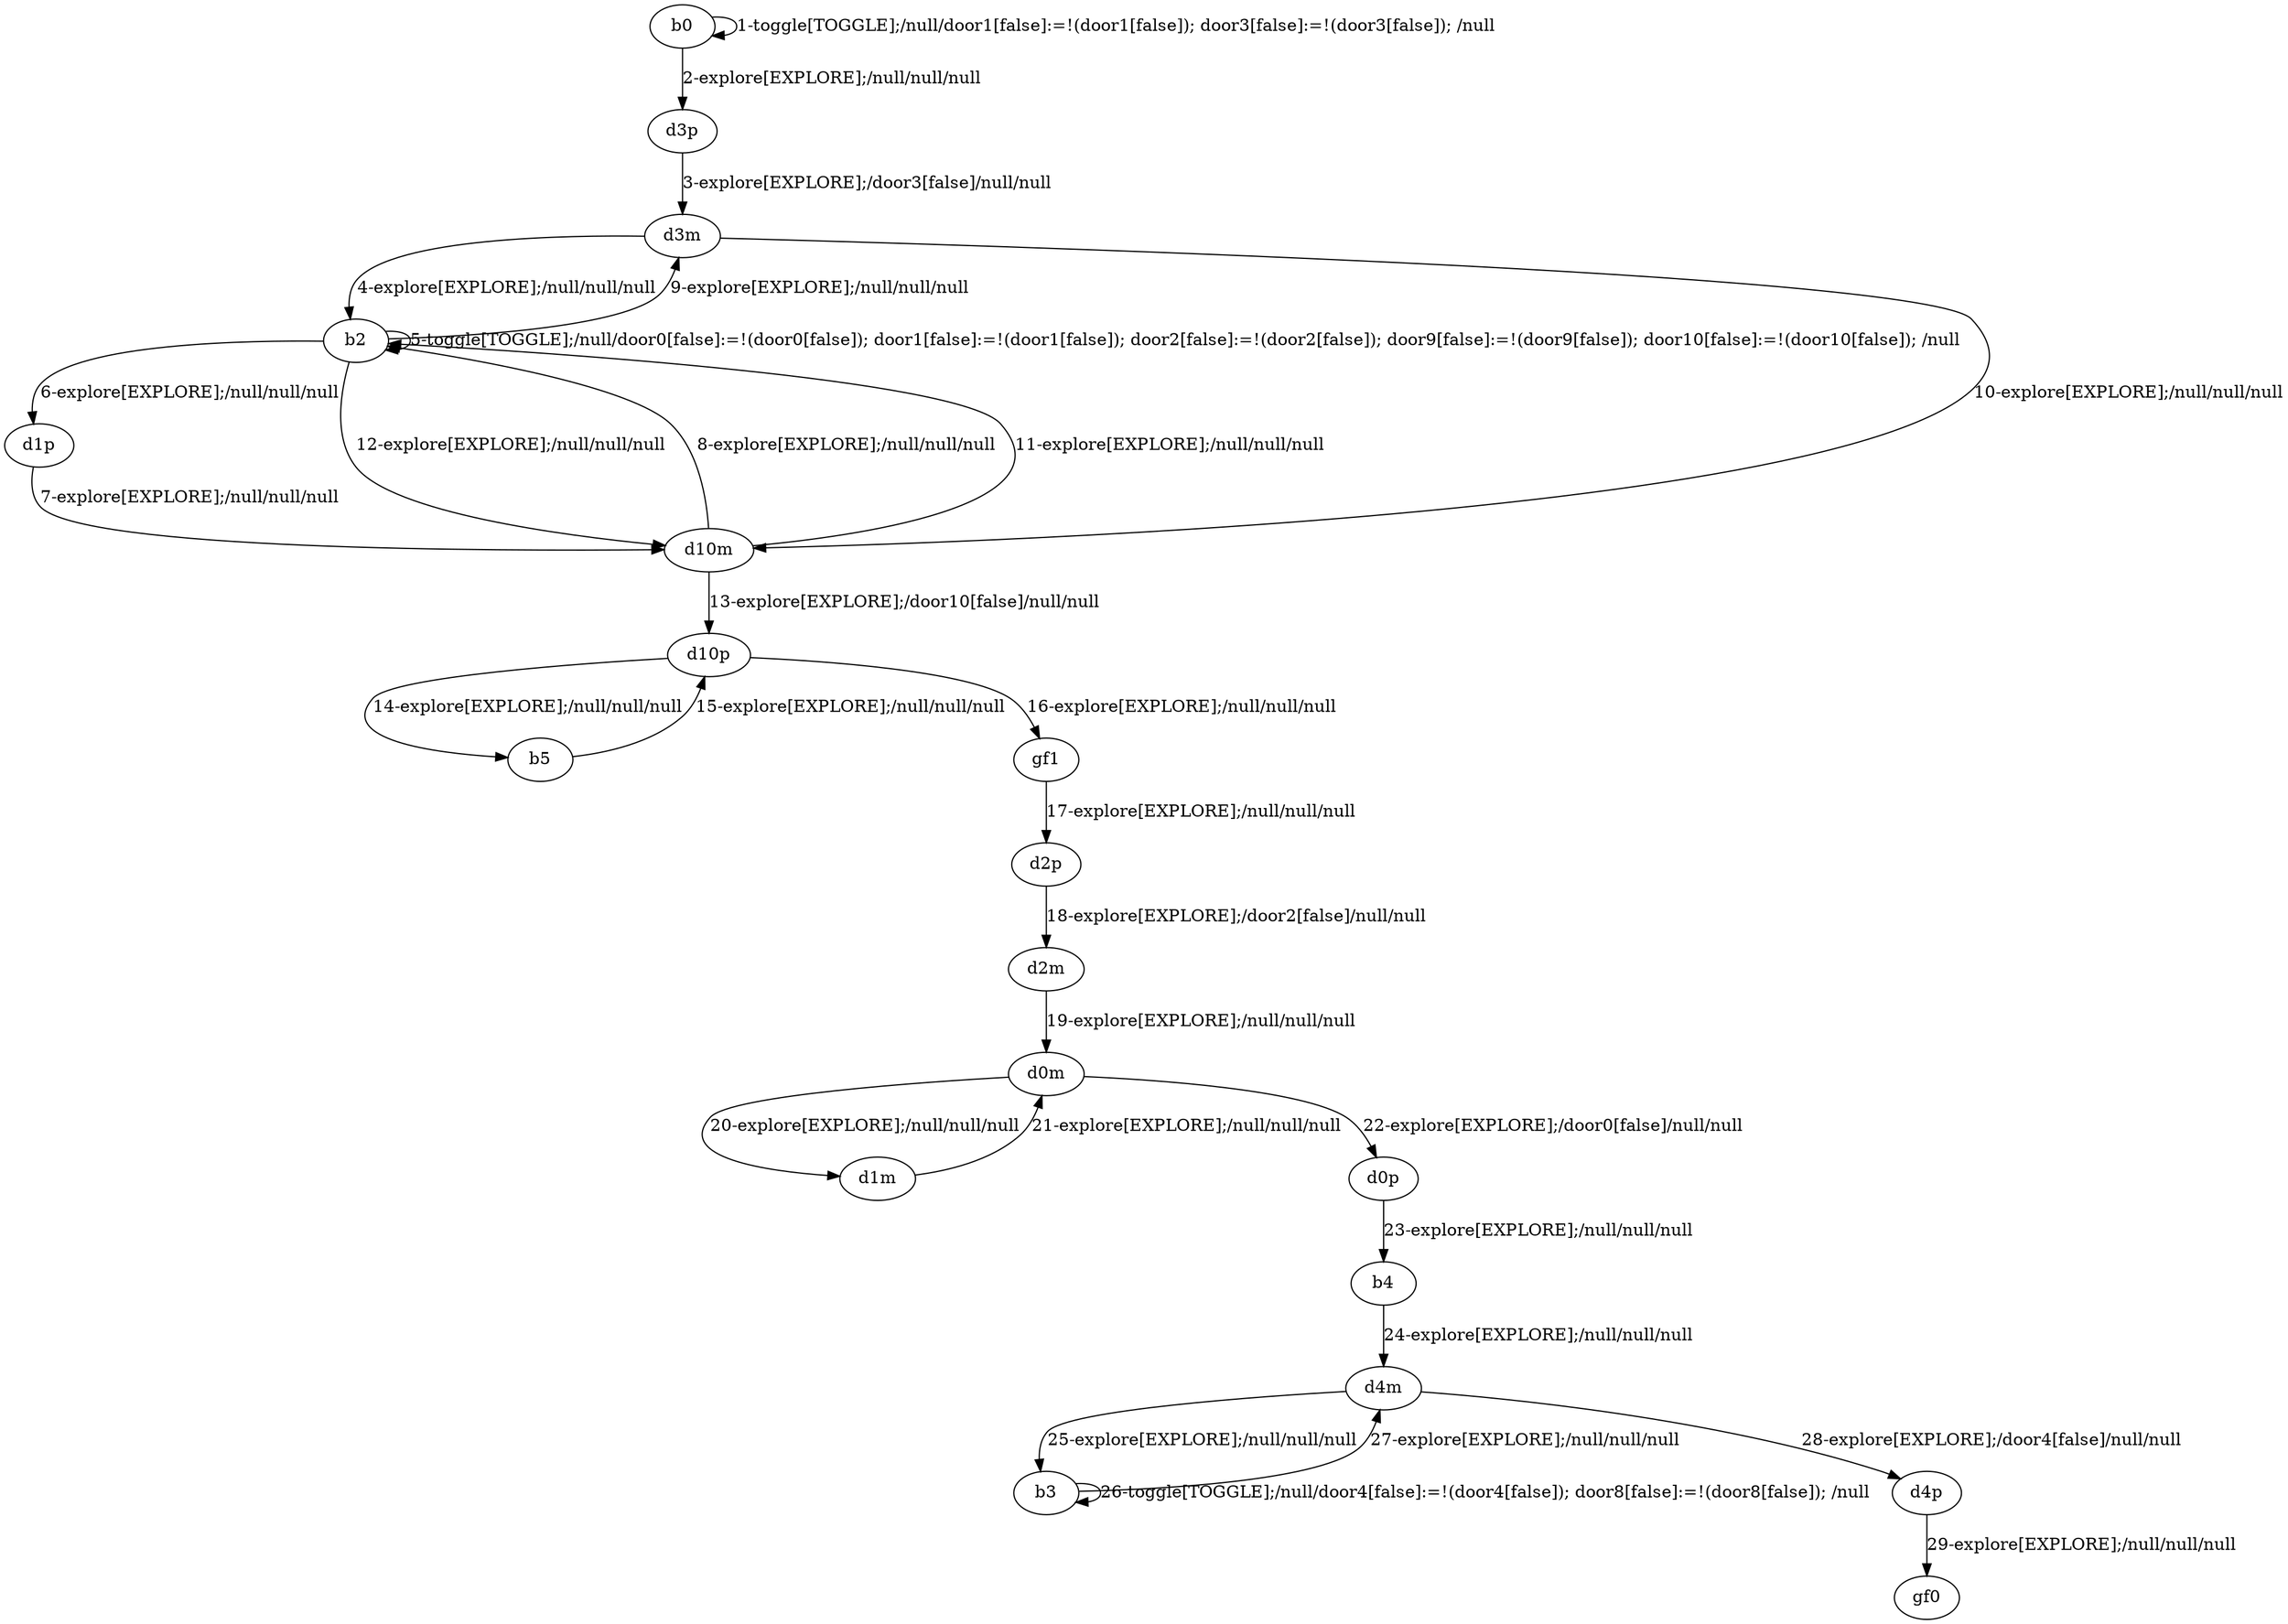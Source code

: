 digraph g {
"b0" -> "b0" [label = "1-toggle[TOGGLE];/null/door1[false]:=!(door1[false]); door3[false]:=!(door3[false]); /null"];
"b0" -> "d3p" [label = "2-explore[EXPLORE];/null/null/null"];
"d3p" -> "d3m" [label = "3-explore[EXPLORE];/door3[false]/null/null"];
"d3m" -> "b2" [label = "4-explore[EXPLORE];/null/null/null"];
"b2" -> "b2" [label = "5-toggle[TOGGLE];/null/door0[false]:=!(door0[false]); door1[false]:=!(door1[false]); door2[false]:=!(door2[false]); door9[false]:=!(door9[false]); door10[false]:=!(door10[false]); /null"];
"b2" -> "d1p" [label = "6-explore[EXPLORE];/null/null/null"];
"d1p" -> "d10m" [label = "7-explore[EXPLORE];/null/null/null"];
"d10m" -> "b2" [label = "8-explore[EXPLORE];/null/null/null"];
"b2" -> "d3m" [label = "9-explore[EXPLORE];/null/null/null"];
"d3m" -> "d10m" [label = "10-explore[EXPLORE];/null/null/null"];
"d10m" -> "b2" [label = "11-explore[EXPLORE];/null/null/null"];
"b2" -> "d10m" [label = "12-explore[EXPLORE];/null/null/null"];
"d10m" -> "d10p" [label = "13-explore[EXPLORE];/door10[false]/null/null"];
"d10p" -> "b5" [label = "14-explore[EXPLORE];/null/null/null"];
"b5" -> "d10p" [label = "15-explore[EXPLORE];/null/null/null"];
"d10p" -> "gf1" [label = "16-explore[EXPLORE];/null/null/null"];
"gf1" -> "d2p" [label = "17-explore[EXPLORE];/null/null/null"];
"d2p" -> "d2m" [label = "18-explore[EXPLORE];/door2[false]/null/null"];
"d2m" -> "d0m" [label = "19-explore[EXPLORE];/null/null/null"];
"d0m" -> "d1m" [label = "20-explore[EXPLORE];/null/null/null"];
"d1m" -> "d0m" [label = "21-explore[EXPLORE];/null/null/null"];
"d0m" -> "d0p" [label = "22-explore[EXPLORE];/door0[false]/null/null"];
"d0p" -> "b4" [label = "23-explore[EXPLORE];/null/null/null"];
"b4" -> "d4m" [label = "24-explore[EXPLORE];/null/null/null"];
"d4m" -> "b3" [label = "25-explore[EXPLORE];/null/null/null"];
"b3" -> "b3" [label = "26-toggle[TOGGLE];/null/door4[false]:=!(door4[false]); door8[false]:=!(door8[false]); /null"];
"b3" -> "d4m" [label = "27-explore[EXPLORE];/null/null/null"];
"d4m" -> "d4p" [label = "28-explore[EXPLORE];/door4[false]/null/null"];
"d4p" -> "gf0" [label = "29-explore[EXPLORE];/null/null/null"];
}